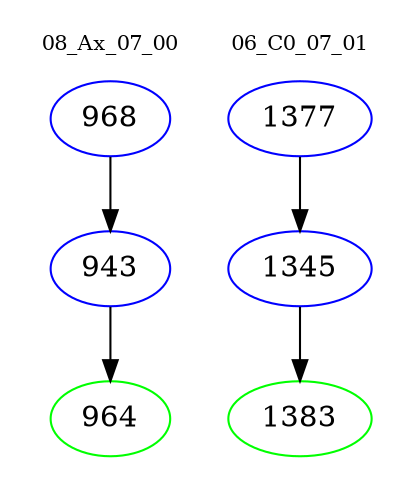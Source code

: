 digraph{
subgraph cluster_0 {
color = white
label = "08_Ax_07_00";
fontsize=10;
T0_968 [label="968", color="blue"]
T0_968 -> T0_943 [color="black"]
T0_943 [label="943", color="blue"]
T0_943 -> T0_964 [color="black"]
T0_964 [label="964", color="green"]
}
subgraph cluster_1 {
color = white
label = "06_C0_07_01";
fontsize=10;
T1_1377 [label="1377", color="blue"]
T1_1377 -> T1_1345 [color="black"]
T1_1345 [label="1345", color="blue"]
T1_1345 -> T1_1383 [color="black"]
T1_1383 [label="1383", color="green"]
}
}
